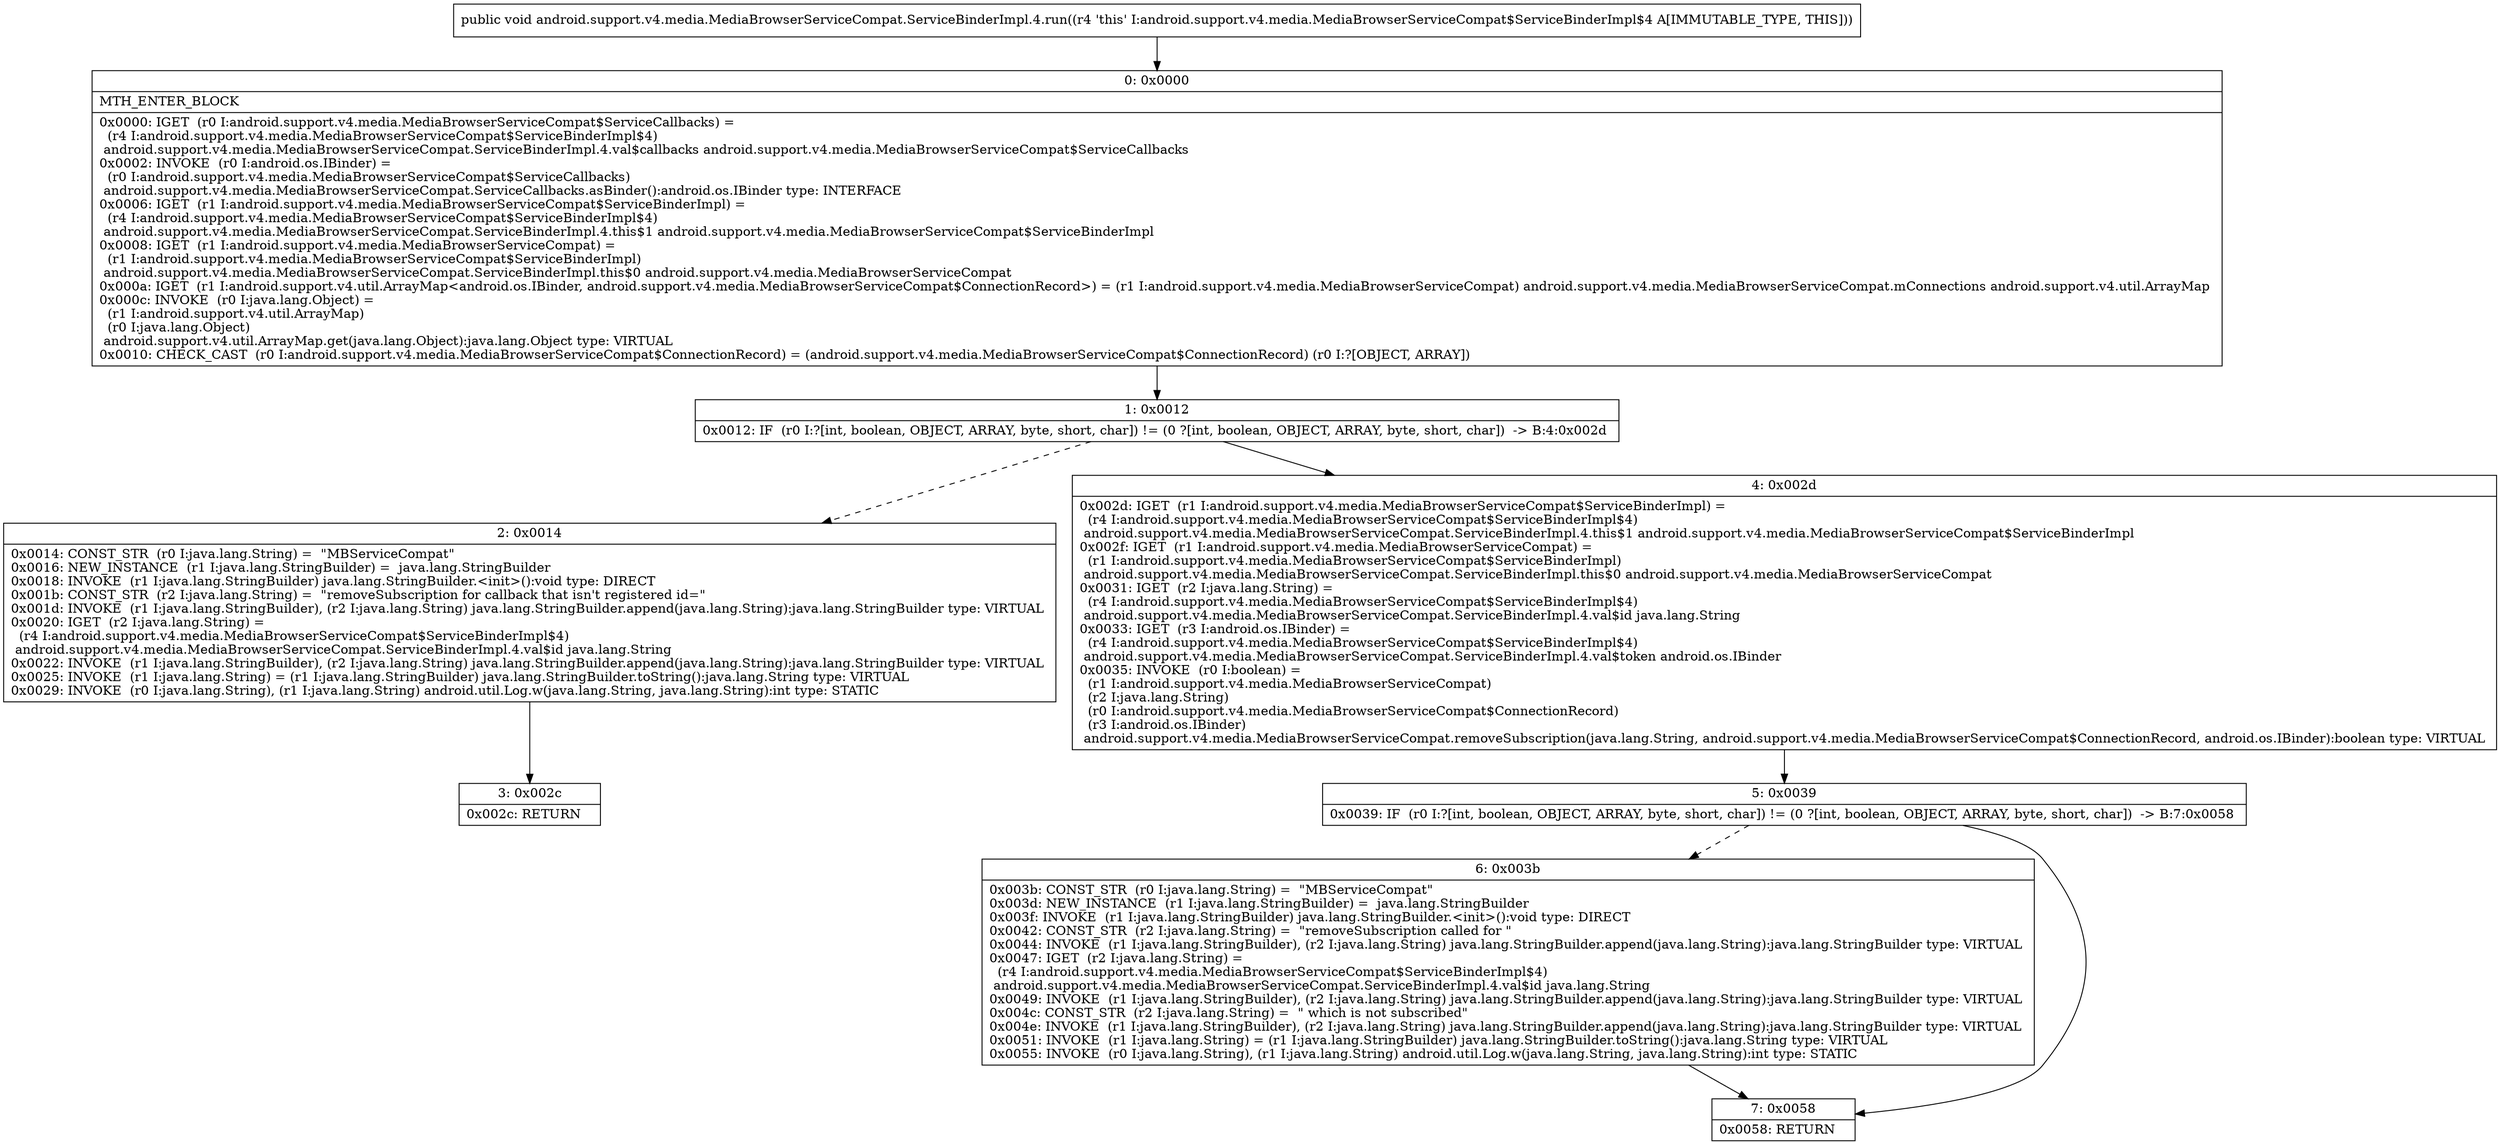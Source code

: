 digraph "CFG forandroid.support.v4.media.MediaBrowserServiceCompat.ServiceBinderImpl.4.run()V" {
Node_0 [shape=record,label="{0\:\ 0x0000|MTH_ENTER_BLOCK\l|0x0000: IGET  (r0 I:android.support.v4.media.MediaBrowserServiceCompat$ServiceCallbacks) = \l  (r4 I:android.support.v4.media.MediaBrowserServiceCompat$ServiceBinderImpl$4)\l android.support.v4.media.MediaBrowserServiceCompat.ServiceBinderImpl.4.val$callbacks android.support.v4.media.MediaBrowserServiceCompat$ServiceCallbacks \l0x0002: INVOKE  (r0 I:android.os.IBinder) = \l  (r0 I:android.support.v4.media.MediaBrowserServiceCompat$ServiceCallbacks)\l android.support.v4.media.MediaBrowserServiceCompat.ServiceCallbacks.asBinder():android.os.IBinder type: INTERFACE \l0x0006: IGET  (r1 I:android.support.v4.media.MediaBrowserServiceCompat$ServiceBinderImpl) = \l  (r4 I:android.support.v4.media.MediaBrowserServiceCompat$ServiceBinderImpl$4)\l android.support.v4.media.MediaBrowserServiceCompat.ServiceBinderImpl.4.this$1 android.support.v4.media.MediaBrowserServiceCompat$ServiceBinderImpl \l0x0008: IGET  (r1 I:android.support.v4.media.MediaBrowserServiceCompat) = \l  (r1 I:android.support.v4.media.MediaBrowserServiceCompat$ServiceBinderImpl)\l android.support.v4.media.MediaBrowserServiceCompat.ServiceBinderImpl.this$0 android.support.v4.media.MediaBrowserServiceCompat \l0x000a: IGET  (r1 I:android.support.v4.util.ArrayMap\<android.os.IBinder, android.support.v4.media.MediaBrowserServiceCompat$ConnectionRecord\>) = (r1 I:android.support.v4.media.MediaBrowserServiceCompat) android.support.v4.media.MediaBrowserServiceCompat.mConnections android.support.v4.util.ArrayMap \l0x000c: INVOKE  (r0 I:java.lang.Object) = \l  (r1 I:android.support.v4.util.ArrayMap)\l  (r0 I:java.lang.Object)\l android.support.v4.util.ArrayMap.get(java.lang.Object):java.lang.Object type: VIRTUAL \l0x0010: CHECK_CAST  (r0 I:android.support.v4.media.MediaBrowserServiceCompat$ConnectionRecord) = (android.support.v4.media.MediaBrowserServiceCompat$ConnectionRecord) (r0 I:?[OBJECT, ARRAY]) \l}"];
Node_1 [shape=record,label="{1\:\ 0x0012|0x0012: IF  (r0 I:?[int, boolean, OBJECT, ARRAY, byte, short, char]) != (0 ?[int, boolean, OBJECT, ARRAY, byte, short, char])  \-\> B:4:0x002d \l}"];
Node_2 [shape=record,label="{2\:\ 0x0014|0x0014: CONST_STR  (r0 I:java.lang.String) =  \"MBServiceCompat\" \l0x0016: NEW_INSTANCE  (r1 I:java.lang.StringBuilder) =  java.lang.StringBuilder \l0x0018: INVOKE  (r1 I:java.lang.StringBuilder) java.lang.StringBuilder.\<init\>():void type: DIRECT \l0x001b: CONST_STR  (r2 I:java.lang.String) =  \"removeSubscription for callback that isn't registered id=\" \l0x001d: INVOKE  (r1 I:java.lang.StringBuilder), (r2 I:java.lang.String) java.lang.StringBuilder.append(java.lang.String):java.lang.StringBuilder type: VIRTUAL \l0x0020: IGET  (r2 I:java.lang.String) = \l  (r4 I:android.support.v4.media.MediaBrowserServiceCompat$ServiceBinderImpl$4)\l android.support.v4.media.MediaBrowserServiceCompat.ServiceBinderImpl.4.val$id java.lang.String \l0x0022: INVOKE  (r1 I:java.lang.StringBuilder), (r2 I:java.lang.String) java.lang.StringBuilder.append(java.lang.String):java.lang.StringBuilder type: VIRTUAL \l0x0025: INVOKE  (r1 I:java.lang.String) = (r1 I:java.lang.StringBuilder) java.lang.StringBuilder.toString():java.lang.String type: VIRTUAL \l0x0029: INVOKE  (r0 I:java.lang.String), (r1 I:java.lang.String) android.util.Log.w(java.lang.String, java.lang.String):int type: STATIC \l}"];
Node_3 [shape=record,label="{3\:\ 0x002c|0x002c: RETURN   \l}"];
Node_4 [shape=record,label="{4\:\ 0x002d|0x002d: IGET  (r1 I:android.support.v4.media.MediaBrowserServiceCompat$ServiceBinderImpl) = \l  (r4 I:android.support.v4.media.MediaBrowserServiceCompat$ServiceBinderImpl$4)\l android.support.v4.media.MediaBrowserServiceCompat.ServiceBinderImpl.4.this$1 android.support.v4.media.MediaBrowserServiceCompat$ServiceBinderImpl \l0x002f: IGET  (r1 I:android.support.v4.media.MediaBrowserServiceCompat) = \l  (r1 I:android.support.v4.media.MediaBrowserServiceCompat$ServiceBinderImpl)\l android.support.v4.media.MediaBrowserServiceCompat.ServiceBinderImpl.this$0 android.support.v4.media.MediaBrowserServiceCompat \l0x0031: IGET  (r2 I:java.lang.String) = \l  (r4 I:android.support.v4.media.MediaBrowserServiceCompat$ServiceBinderImpl$4)\l android.support.v4.media.MediaBrowserServiceCompat.ServiceBinderImpl.4.val$id java.lang.String \l0x0033: IGET  (r3 I:android.os.IBinder) = \l  (r4 I:android.support.v4.media.MediaBrowserServiceCompat$ServiceBinderImpl$4)\l android.support.v4.media.MediaBrowserServiceCompat.ServiceBinderImpl.4.val$token android.os.IBinder \l0x0035: INVOKE  (r0 I:boolean) = \l  (r1 I:android.support.v4.media.MediaBrowserServiceCompat)\l  (r2 I:java.lang.String)\l  (r0 I:android.support.v4.media.MediaBrowserServiceCompat$ConnectionRecord)\l  (r3 I:android.os.IBinder)\l android.support.v4.media.MediaBrowserServiceCompat.removeSubscription(java.lang.String, android.support.v4.media.MediaBrowserServiceCompat$ConnectionRecord, android.os.IBinder):boolean type: VIRTUAL \l}"];
Node_5 [shape=record,label="{5\:\ 0x0039|0x0039: IF  (r0 I:?[int, boolean, OBJECT, ARRAY, byte, short, char]) != (0 ?[int, boolean, OBJECT, ARRAY, byte, short, char])  \-\> B:7:0x0058 \l}"];
Node_6 [shape=record,label="{6\:\ 0x003b|0x003b: CONST_STR  (r0 I:java.lang.String) =  \"MBServiceCompat\" \l0x003d: NEW_INSTANCE  (r1 I:java.lang.StringBuilder) =  java.lang.StringBuilder \l0x003f: INVOKE  (r1 I:java.lang.StringBuilder) java.lang.StringBuilder.\<init\>():void type: DIRECT \l0x0042: CONST_STR  (r2 I:java.lang.String) =  \"removeSubscription called for \" \l0x0044: INVOKE  (r1 I:java.lang.StringBuilder), (r2 I:java.lang.String) java.lang.StringBuilder.append(java.lang.String):java.lang.StringBuilder type: VIRTUAL \l0x0047: IGET  (r2 I:java.lang.String) = \l  (r4 I:android.support.v4.media.MediaBrowserServiceCompat$ServiceBinderImpl$4)\l android.support.v4.media.MediaBrowserServiceCompat.ServiceBinderImpl.4.val$id java.lang.String \l0x0049: INVOKE  (r1 I:java.lang.StringBuilder), (r2 I:java.lang.String) java.lang.StringBuilder.append(java.lang.String):java.lang.StringBuilder type: VIRTUAL \l0x004c: CONST_STR  (r2 I:java.lang.String) =  \" which is not subscribed\" \l0x004e: INVOKE  (r1 I:java.lang.StringBuilder), (r2 I:java.lang.String) java.lang.StringBuilder.append(java.lang.String):java.lang.StringBuilder type: VIRTUAL \l0x0051: INVOKE  (r1 I:java.lang.String) = (r1 I:java.lang.StringBuilder) java.lang.StringBuilder.toString():java.lang.String type: VIRTUAL \l0x0055: INVOKE  (r0 I:java.lang.String), (r1 I:java.lang.String) android.util.Log.w(java.lang.String, java.lang.String):int type: STATIC \l}"];
Node_7 [shape=record,label="{7\:\ 0x0058|0x0058: RETURN   \l}"];
MethodNode[shape=record,label="{public void android.support.v4.media.MediaBrowserServiceCompat.ServiceBinderImpl.4.run((r4 'this' I:android.support.v4.media.MediaBrowserServiceCompat$ServiceBinderImpl$4 A[IMMUTABLE_TYPE, THIS])) }"];
MethodNode -> Node_0;
Node_0 -> Node_1;
Node_1 -> Node_2[style=dashed];
Node_1 -> Node_4;
Node_2 -> Node_3;
Node_4 -> Node_5;
Node_5 -> Node_6[style=dashed];
Node_5 -> Node_7;
Node_6 -> Node_7;
}

